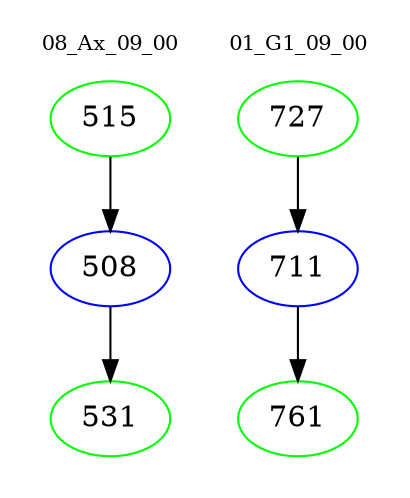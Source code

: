 digraph{
subgraph cluster_0 {
color = white
label = "08_Ax_09_00";
fontsize=10;
T0_515 [label="515", color="green"]
T0_515 -> T0_508 [color="black"]
T0_508 [label="508", color="blue"]
T0_508 -> T0_531 [color="black"]
T0_531 [label="531", color="green"]
}
subgraph cluster_1 {
color = white
label = "01_G1_09_00";
fontsize=10;
T1_727 [label="727", color="green"]
T1_727 -> T1_711 [color="black"]
T1_711 [label="711", color="blue"]
T1_711 -> T1_761 [color="black"]
T1_761 [label="761", color="green"]
}
}
